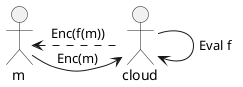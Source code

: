 @startuml
actor m
' actor cloud
m -> cloud: Enc(m)
cloud -> cloud : Eval f
m <. cloud: Enc(f(m))
@enduml
